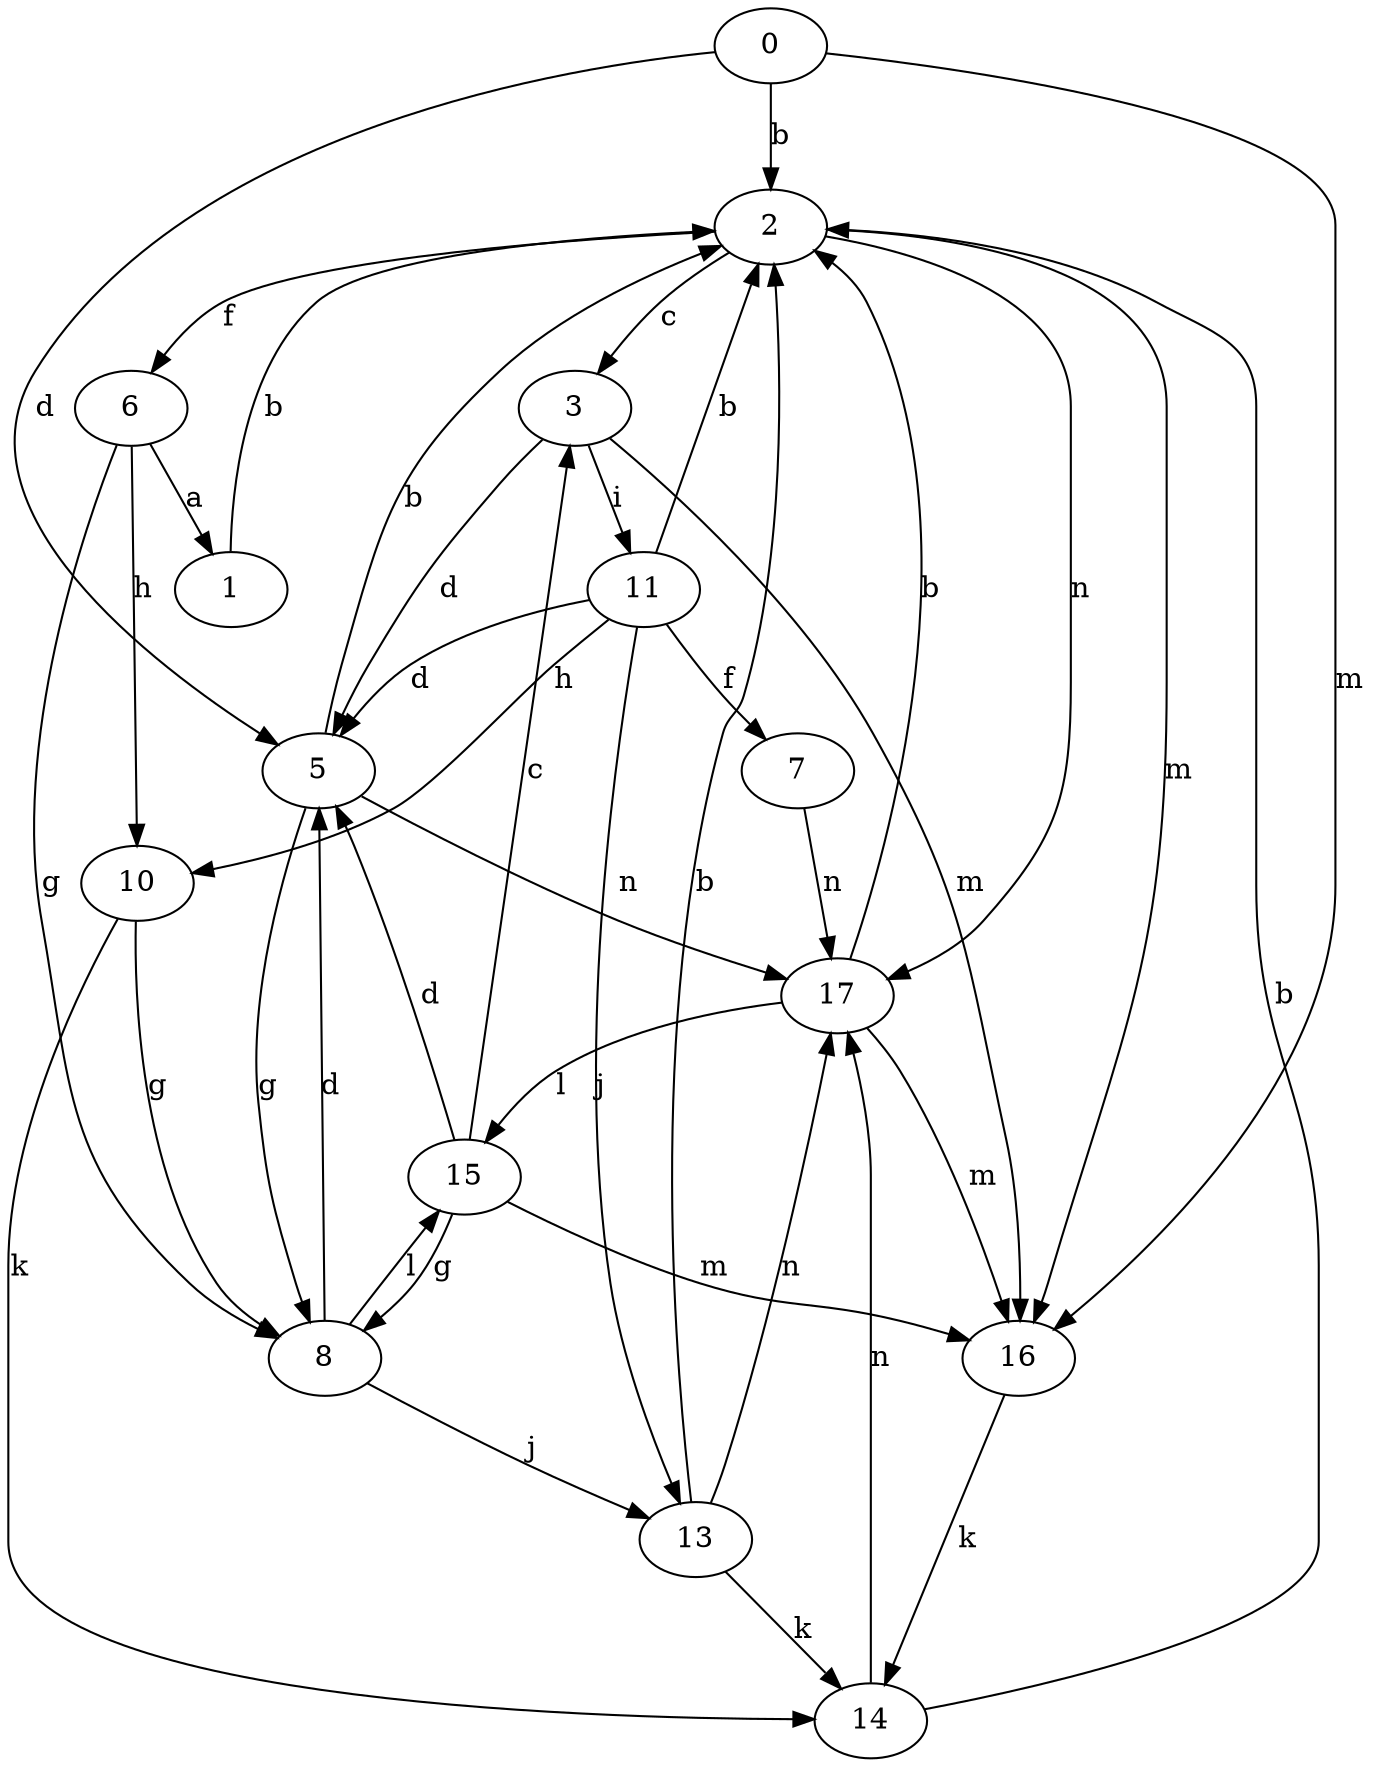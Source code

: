 strict digraph  {
0;
1;
2;
3;
5;
6;
7;
8;
10;
11;
13;
14;
15;
16;
17;
0 -> 2  [label=b];
0 -> 5  [label=d];
0 -> 16  [label=m];
1 -> 2  [label=b];
2 -> 3  [label=c];
2 -> 6  [label=f];
2 -> 16  [label=m];
2 -> 17  [label=n];
3 -> 5  [label=d];
3 -> 11  [label=i];
3 -> 16  [label=m];
5 -> 2  [label=b];
5 -> 8  [label=g];
5 -> 17  [label=n];
6 -> 1  [label=a];
6 -> 8  [label=g];
6 -> 10  [label=h];
7 -> 17  [label=n];
8 -> 5  [label=d];
8 -> 13  [label=j];
8 -> 15  [label=l];
10 -> 8  [label=g];
10 -> 14  [label=k];
11 -> 2  [label=b];
11 -> 5  [label=d];
11 -> 7  [label=f];
11 -> 10  [label=h];
11 -> 13  [label=j];
13 -> 2  [label=b];
13 -> 14  [label=k];
13 -> 17  [label=n];
14 -> 2  [label=b];
14 -> 17  [label=n];
15 -> 3  [label=c];
15 -> 5  [label=d];
15 -> 8  [label=g];
15 -> 16  [label=m];
16 -> 14  [label=k];
17 -> 2  [label=b];
17 -> 15  [label=l];
17 -> 16  [label=m];
}

